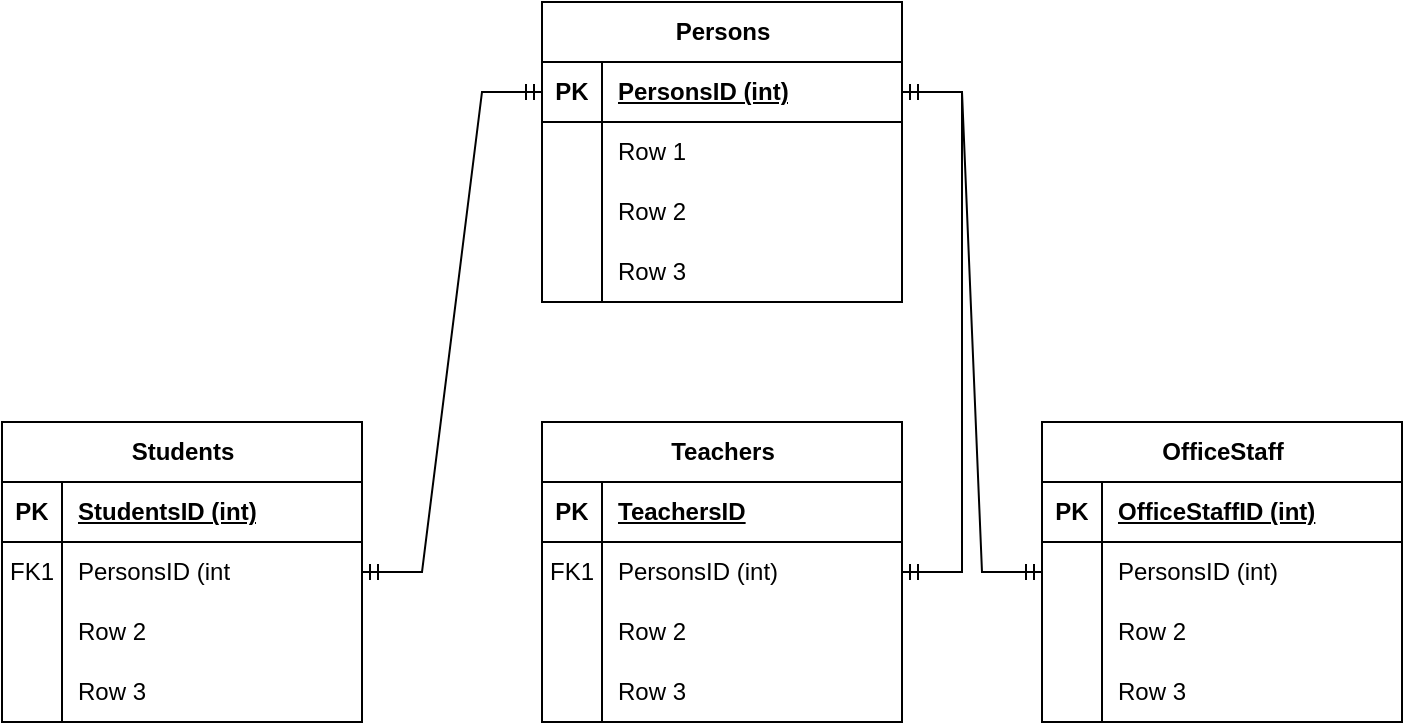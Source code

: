 <mxfile version="25.0.1">
  <diagram name="Pagina-1" id="GgQOd-XWAUa5d2z-a8O9">
    <mxGraphModel dx="794" dy="460" grid="1" gridSize="10" guides="1" tooltips="1" connect="1" arrows="1" fold="1" page="1" pageScale="1" pageWidth="827" pageHeight="1169" math="0" shadow="0">
      <root>
        <mxCell id="0" />
        <mxCell id="1" parent="0" />
        <mxCell id="bkFZzT-XS4nvWdSnfxu1-1" value="Persons" style="shape=table;startSize=30;container=1;collapsible=1;childLayout=tableLayout;fixedRows=1;rowLines=0;fontStyle=1;align=center;resizeLast=1;html=1;" vertex="1" parent="1">
          <mxGeometry x="310" y="10" width="180" height="150" as="geometry" />
        </mxCell>
        <mxCell id="bkFZzT-XS4nvWdSnfxu1-2" value="" style="shape=tableRow;horizontal=0;startSize=0;swimlaneHead=0;swimlaneBody=0;fillColor=none;collapsible=0;dropTarget=0;points=[[0,0.5],[1,0.5]];portConstraint=eastwest;top=0;left=0;right=0;bottom=1;" vertex="1" parent="bkFZzT-XS4nvWdSnfxu1-1">
          <mxGeometry y="30" width="180" height="30" as="geometry" />
        </mxCell>
        <mxCell id="bkFZzT-XS4nvWdSnfxu1-3" value="PK" style="shape=partialRectangle;connectable=0;fillColor=none;top=0;left=0;bottom=0;right=0;fontStyle=1;overflow=hidden;whiteSpace=wrap;html=1;" vertex="1" parent="bkFZzT-XS4nvWdSnfxu1-2">
          <mxGeometry width="30" height="30" as="geometry">
            <mxRectangle width="30" height="30" as="alternateBounds" />
          </mxGeometry>
        </mxCell>
        <mxCell id="bkFZzT-XS4nvWdSnfxu1-4" value="PersonsID (int)" style="shape=partialRectangle;connectable=0;fillColor=none;top=0;left=0;bottom=0;right=0;align=left;spacingLeft=6;fontStyle=5;overflow=hidden;whiteSpace=wrap;html=1;" vertex="1" parent="bkFZzT-XS4nvWdSnfxu1-2">
          <mxGeometry x="30" width="150" height="30" as="geometry">
            <mxRectangle width="150" height="30" as="alternateBounds" />
          </mxGeometry>
        </mxCell>
        <mxCell id="bkFZzT-XS4nvWdSnfxu1-5" value="" style="shape=tableRow;horizontal=0;startSize=0;swimlaneHead=0;swimlaneBody=0;fillColor=none;collapsible=0;dropTarget=0;points=[[0,0.5],[1,0.5]];portConstraint=eastwest;top=0;left=0;right=0;bottom=0;" vertex="1" parent="bkFZzT-XS4nvWdSnfxu1-1">
          <mxGeometry y="60" width="180" height="30" as="geometry" />
        </mxCell>
        <mxCell id="bkFZzT-XS4nvWdSnfxu1-6" value="" style="shape=partialRectangle;connectable=0;fillColor=none;top=0;left=0;bottom=0;right=0;editable=1;overflow=hidden;whiteSpace=wrap;html=1;" vertex="1" parent="bkFZzT-XS4nvWdSnfxu1-5">
          <mxGeometry width="30" height="30" as="geometry">
            <mxRectangle width="30" height="30" as="alternateBounds" />
          </mxGeometry>
        </mxCell>
        <mxCell id="bkFZzT-XS4nvWdSnfxu1-7" value="Row 1" style="shape=partialRectangle;connectable=0;fillColor=none;top=0;left=0;bottom=0;right=0;align=left;spacingLeft=6;overflow=hidden;whiteSpace=wrap;html=1;" vertex="1" parent="bkFZzT-XS4nvWdSnfxu1-5">
          <mxGeometry x="30" width="150" height="30" as="geometry">
            <mxRectangle width="150" height="30" as="alternateBounds" />
          </mxGeometry>
        </mxCell>
        <mxCell id="bkFZzT-XS4nvWdSnfxu1-8" value="" style="shape=tableRow;horizontal=0;startSize=0;swimlaneHead=0;swimlaneBody=0;fillColor=none;collapsible=0;dropTarget=0;points=[[0,0.5],[1,0.5]];portConstraint=eastwest;top=0;left=0;right=0;bottom=0;" vertex="1" parent="bkFZzT-XS4nvWdSnfxu1-1">
          <mxGeometry y="90" width="180" height="30" as="geometry" />
        </mxCell>
        <mxCell id="bkFZzT-XS4nvWdSnfxu1-9" value="" style="shape=partialRectangle;connectable=0;fillColor=none;top=0;left=0;bottom=0;right=0;editable=1;overflow=hidden;whiteSpace=wrap;html=1;" vertex="1" parent="bkFZzT-XS4nvWdSnfxu1-8">
          <mxGeometry width="30" height="30" as="geometry">
            <mxRectangle width="30" height="30" as="alternateBounds" />
          </mxGeometry>
        </mxCell>
        <mxCell id="bkFZzT-XS4nvWdSnfxu1-10" value="Row 2" style="shape=partialRectangle;connectable=0;fillColor=none;top=0;left=0;bottom=0;right=0;align=left;spacingLeft=6;overflow=hidden;whiteSpace=wrap;html=1;" vertex="1" parent="bkFZzT-XS4nvWdSnfxu1-8">
          <mxGeometry x="30" width="150" height="30" as="geometry">
            <mxRectangle width="150" height="30" as="alternateBounds" />
          </mxGeometry>
        </mxCell>
        <mxCell id="bkFZzT-XS4nvWdSnfxu1-11" value="" style="shape=tableRow;horizontal=0;startSize=0;swimlaneHead=0;swimlaneBody=0;fillColor=none;collapsible=0;dropTarget=0;points=[[0,0.5],[1,0.5]];portConstraint=eastwest;top=0;left=0;right=0;bottom=0;" vertex="1" parent="bkFZzT-XS4nvWdSnfxu1-1">
          <mxGeometry y="120" width="180" height="30" as="geometry" />
        </mxCell>
        <mxCell id="bkFZzT-XS4nvWdSnfxu1-12" value="" style="shape=partialRectangle;connectable=0;fillColor=none;top=0;left=0;bottom=0;right=0;editable=1;overflow=hidden;whiteSpace=wrap;html=1;" vertex="1" parent="bkFZzT-XS4nvWdSnfxu1-11">
          <mxGeometry width="30" height="30" as="geometry">
            <mxRectangle width="30" height="30" as="alternateBounds" />
          </mxGeometry>
        </mxCell>
        <mxCell id="bkFZzT-XS4nvWdSnfxu1-13" value="Row 3" style="shape=partialRectangle;connectable=0;fillColor=none;top=0;left=0;bottom=0;right=0;align=left;spacingLeft=6;overflow=hidden;whiteSpace=wrap;html=1;" vertex="1" parent="bkFZzT-XS4nvWdSnfxu1-11">
          <mxGeometry x="30" width="150" height="30" as="geometry">
            <mxRectangle width="150" height="30" as="alternateBounds" />
          </mxGeometry>
        </mxCell>
        <mxCell id="bkFZzT-XS4nvWdSnfxu1-14" value="Students" style="shape=table;startSize=30;container=1;collapsible=1;childLayout=tableLayout;fixedRows=1;rowLines=0;fontStyle=1;align=center;resizeLast=1;html=1;" vertex="1" parent="1">
          <mxGeometry x="40" y="220" width="180" height="150" as="geometry" />
        </mxCell>
        <mxCell id="bkFZzT-XS4nvWdSnfxu1-15" value="" style="shape=tableRow;horizontal=0;startSize=0;swimlaneHead=0;swimlaneBody=0;fillColor=none;collapsible=0;dropTarget=0;points=[[0,0.5],[1,0.5]];portConstraint=eastwest;top=0;left=0;right=0;bottom=1;" vertex="1" parent="bkFZzT-XS4nvWdSnfxu1-14">
          <mxGeometry y="30" width="180" height="30" as="geometry" />
        </mxCell>
        <mxCell id="bkFZzT-XS4nvWdSnfxu1-16" value="PK" style="shape=partialRectangle;connectable=0;fillColor=none;top=0;left=0;bottom=0;right=0;fontStyle=1;overflow=hidden;whiteSpace=wrap;html=1;" vertex="1" parent="bkFZzT-XS4nvWdSnfxu1-15">
          <mxGeometry width="30" height="30" as="geometry">
            <mxRectangle width="30" height="30" as="alternateBounds" />
          </mxGeometry>
        </mxCell>
        <mxCell id="bkFZzT-XS4nvWdSnfxu1-17" value="StudentsID (int)" style="shape=partialRectangle;connectable=0;fillColor=none;top=0;left=0;bottom=0;right=0;align=left;spacingLeft=6;fontStyle=5;overflow=hidden;whiteSpace=wrap;html=1;" vertex="1" parent="bkFZzT-XS4nvWdSnfxu1-15">
          <mxGeometry x="30" width="150" height="30" as="geometry">
            <mxRectangle width="150" height="30" as="alternateBounds" />
          </mxGeometry>
        </mxCell>
        <mxCell id="bkFZzT-XS4nvWdSnfxu1-18" value="" style="shape=tableRow;horizontal=0;startSize=0;swimlaneHead=0;swimlaneBody=0;fillColor=none;collapsible=0;dropTarget=0;points=[[0,0.5],[1,0.5]];portConstraint=eastwest;top=0;left=0;right=0;bottom=0;" vertex="1" parent="bkFZzT-XS4nvWdSnfxu1-14">
          <mxGeometry y="60" width="180" height="30" as="geometry" />
        </mxCell>
        <mxCell id="bkFZzT-XS4nvWdSnfxu1-19" value="FK1" style="shape=partialRectangle;connectable=0;fillColor=none;top=0;left=0;bottom=0;right=0;editable=1;overflow=hidden;whiteSpace=wrap;html=1;" vertex="1" parent="bkFZzT-XS4nvWdSnfxu1-18">
          <mxGeometry width="30" height="30" as="geometry">
            <mxRectangle width="30" height="30" as="alternateBounds" />
          </mxGeometry>
        </mxCell>
        <mxCell id="bkFZzT-XS4nvWdSnfxu1-20" value="PersonsID (int" style="shape=partialRectangle;connectable=0;fillColor=none;top=0;left=0;bottom=0;right=0;align=left;spacingLeft=6;overflow=hidden;whiteSpace=wrap;html=1;" vertex="1" parent="bkFZzT-XS4nvWdSnfxu1-18">
          <mxGeometry x="30" width="150" height="30" as="geometry">
            <mxRectangle width="150" height="30" as="alternateBounds" />
          </mxGeometry>
        </mxCell>
        <mxCell id="bkFZzT-XS4nvWdSnfxu1-21" value="" style="shape=tableRow;horizontal=0;startSize=0;swimlaneHead=0;swimlaneBody=0;fillColor=none;collapsible=0;dropTarget=0;points=[[0,0.5],[1,0.5]];portConstraint=eastwest;top=0;left=0;right=0;bottom=0;" vertex="1" parent="bkFZzT-XS4nvWdSnfxu1-14">
          <mxGeometry y="90" width="180" height="30" as="geometry" />
        </mxCell>
        <mxCell id="bkFZzT-XS4nvWdSnfxu1-22" value="" style="shape=partialRectangle;connectable=0;fillColor=none;top=0;left=0;bottom=0;right=0;editable=1;overflow=hidden;whiteSpace=wrap;html=1;" vertex="1" parent="bkFZzT-XS4nvWdSnfxu1-21">
          <mxGeometry width="30" height="30" as="geometry">
            <mxRectangle width="30" height="30" as="alternateBounds" />
          </mxGeometry>
        </mxCell>
        <mxCell id="bkFZzT-XS4nvWdSnfxu1-23" value="Row 2" style="shape=partialRectangle;connectable=0;fillColor=none;top=0;left=0;bottom=0;right=0;align=left;spacingLeft=6;overflow=hidden;whiteSpace=wrap;html=1;" vertex="1" parent="bkFZzT-XS4nvWdSnfxu1-21">
          <mxGeometry x="30" width="150" height="30" as="geometry">
            <mxRectangle width="150" height="30" as="alternateBounds" />
          </mxGeometry>
        </mxCell>
        <mxCell id="bkFZzT-XS4nvWdSnfxu1-24" value="" style="shape=tableRow;horizontal=0;startSize=0;swimlaneHead=0;swimlaneBody=0;fillColor=none;collapsible=0;dropTarget=0;points=[[0,0.5],[1,0.5]];portConstraint=eastwest;top=0;left=0;right=0;bottom=0;" vertex="1" parent="bkFZzT-XS4nvWdSnfxu1-14">
          <mxGeometry y="120" width="180" height="30" as="geometry" />
        </mxCell>
        <mxCell id="bkFZzT-XS4nvWdSnfxu1-25" value="" style="shape=partialRectangle;connectable=0;fillColor=none;top=0;left=0;bottom=0;right=0;editable=1;overflow=hidden;whiteSpace=wrap;html=1;" vertex="1" parent="bkFZzT-XS4nvWdSnfxu1-24">
          <mxGeometry width="30" height="30" as="geometry">
            <mxRectangle width="30" height="30" as="alternateBounds" />
          </mxGeometry>
        </mxCell>
        <mxCell id="bkFZzT-XS4nvWdSnfxu1-26" value="Row 3" style="shape=partialRectangle;connectable=0;fillColor=none;top=0;left=0;bottom=0;right=0;align=left;spacingLeft=6;overflow=hidden;whiteSpace=wrap;html=1;" vertex="1" parent="bkFZzT-XS4nvWdSnfxu1-24">
          <mxGeometry x="30" width="150" height="30" as="geometry">
            <mxRectangle width="150" height="30" as="alternateBounds" />
          </mxGeometry>
        </mxCell>
        <mxCell id="bkFZzT-XS4nvWdSnfxu1-27" value="Teachers" style="shape=table;startSize=30;container=1;collapsible=1;childLayout=tableLayout;fixedRows=1;rowLines=0;fontStyle=1;align=center;resizeLast=1;html=1;" vertex="1" parent="1">
          <mxGeometry x="310" y="220" width="180" height="150" as="geometry" />
        </mxCell>
        <mxCell id="bkFZzT-XS4nvWdSnfxu1-28" value="" style="shape=tableRow;horizontal=0;startSize=0;swimlaneHead=0;swimlaneBody=0;fillColor=none;collapsible=0;dropTarget=0;points=[[0,0.5],[1,0.5]];portConstraint=eastwest;top=0;left=0;right=0;bottom=1;" vertex="1" parent="bkFZzT-XS4nvWdSnfxu1-27">
          <mxGeometry y="30" width="180" height="30" as="geometry" />
        </mxCell>
        <mxCell id="bkFZzT-XS4nvWdSnfxu1-29" value="PK" style="shape=partialRectangle;connectable=0;fillColor=none;top=0;left=0;bottom=0;right=0;fontStyle=1;overflow=hidden;whiteSpace=wrap;html=1;" vertex="1" parent="bkFZzT-XS4nvWdSnfxu1-28">
          <mxGeometry width="30" height="30" as="geometry">
            <mxRectangle width="30" height="30" as="alternateBounds" />
          </mxGeometry>
        </mxCell>
        <mxCell id="bkFZzT-XS4nvWdSnfxu1-30" value="TeachersID" style="shape=partialRectangle;connectable=0;fillColor=none;top=0;left=0;bottom=0;right=0;align=left;spacingLeft=6;fontStyle=5;overflow=hidden;whiteSpace=wrap;html=1;" vertex="1" parent="bkFZzT-XS4nvWdSnfxu1-28">
          <mxGeometry x="30" width="150" height="30" as="geometry">
            <mxRectangle width="150" height="30" as="alternateBounds" />
          </mxGeometry>
        </mxCell>
        <mxCell id="bkFZzT-XS4nvWdSnfxu1-31" value="" style="shape=tableRow;horizontal=0;startSize=0;swimlaneHead=0;swimlaneBody=0;fillColor=none;collapsible=0;dropTarget=0;points=[[0,0.5],[1,0.5]];portConstraint=eastwest;top=0;left=0;right=0;bottom=0;" vertex="1" parent="bkFZzT-XS4nvWdSnfxu1-27">
          <mxGeometry y="60" width="180" height="30" as="geometry" />
        </mxCell>
        <mxCell id="bkFZzT-XS4nvWdSnfxu1-32" value="FK1" style="shape=partialRectangle;connectable=0;fillColor=none;top=0;left=0;bottom=0;right=0;editable=1;overflow=hidden;whiteSpace=wrap;html=1;" vertex="1" parent="bkFZzT-XS4nvWdSnfxu1-31">
          <mxGeometry width="30" height="30" as="geometry">
            <mxRectangle width="30" height="30" as="alternateBounds" />
          </mxGeometry>
        </mxCell>
        <mxCell id="bkFZzT-XS4nvWdSnfxu1-33" value="PersonsID (int)" style="shape=partialRectangle;connectable=0;fillColor=none;top=0;left=0;bottom=0;right=0;align=left;spacingLeft=6;overflow=hidden;whiteSpace=wrap;html=1;" vertex="1" parent="bkFZzT-XS4nvWdSnfxu1-31">
          <mxGeometry x="30" width="150" height="30" as="geometry">
            <mxRectangle width="150" height="30" as="alternateBounds" />
          </mxGeometry>
        </mxCell>
        <mxCell id="bkFZzT-XS4nvWdSnfxu1-34" value="" style="shape=tableRow;horizontal=0;startSize=0;swimlaneHead=0;swimlaneBody=0;fillColor=none;collapsible=0;dropTarget=0;points=[[0,0.5],[1,0.5]];portConstraint=eastwest;top=0;left=0;right=0;bottom=0;" vertex="1" parent="bkFZzT-XS4nvWdSnfxu1-27">
          <mxGeometry y="90" width="180" height="30" as="geometry" />
        </mxCell>
        <mxCell id="bkFZzT-XS4nvWdSnfxu1-35" value="" style="shape=partialRectangle;connectable=0;fillColor=none;top=0;left=0;bottom=0;right=0;editable=1;overflow=hidden;whiteSpace=wrap;html=1;" vertex="1" parent="bkFZzT-XS4nvWdSnfxu1-34">
          <mxGeometry width="30" height="30" as="geometry">
            <mxRectangle width="30" height="30" as="alternateBounds" />
          </mxGeometry>
        </mxCell>
        <mxCell id="bkFZzT-XS4nvWdSnfxu1-36" value="Row 2" style="shape=partialRectangle;connectable=0;fillColor=none;top=0;left=0;bottom=0;right=0;align=left;spacingLeft=6;overflow=hidden;whiteSpace=wrap;html=1;" vertex="1" parent="bkFZzT-XS4nvWdSnfxu1-34">
          <mxGeometry x="30" width="150" height="30" as="geometry">
            <mxRectangle width="150" height="30" as="alternateBounds" />
          </mxGeometry>
        </mxCell>
        <mxCell id="bkFZzT-XS4nvWdSnfxu1-37" value="" style="shape=tableRow;horizontal=0;startSize=0;swimlaneHead=0;swimlaneBody=0;fillColor=none;collapsible=0;dropTarget=0;points=[[0,0.5],[1,0.5]];portConstraint=eastwest;top=0;left=0;right=0;bottom=0;" vertex="1" parent="bkFZzT-XS4nvWdSnfxu1-27">
          <mxGeometry y="120" width="180" height="30" as="geometry" />
        </mxCell>
        <mxCell id="bkFZzT-XS4nvWdSnfxu1-38" value="" style="shape=partialRectangle;connectable=0;fillColor=none;top=0;left=0;bottom=0;right=0;editable=1;overflow=hidden;whiteSpace=wrap;html=1;" vertex="1" parent="bkFZzT-XS4nvWdSnfxu1-37">
          <mxGeometry width="30" height="30" as="geometry">
            <mxRectangle width="30" height="30" as="alternateBounds" />
          </mxGeometry>
        </mxCell>
        <mxCell id="bkFZzT-XS4nvWdSnfxu1-39" value="Row 3" style="shape=partialRectangle;connectable=0;fillColor=none;top=0;left=0;bottom=0;right=0;align=left;spacingLeft=6;overflow=hidden;whiteSpace=wrap;html=1;" vertex="1" parent="bkFZzT-XS4nvWdSnfxu1-37">
          <mxGeometry x="30" width="150" height="30" as="geometry">
            <mxRectangle width="150" height="30" as="alternateBounds" />
          </mxGeometry>
        </mxCell>
        <mxCell id="bkFZzT-XS4nvWdSnfxu1-40" value="OfficeStaff" style="shape=table;startSize=30;container=1;collapsible=1;childLayout=tableLayout;fixedRows=1;rowLines=0;fontStyle=1;align=center;resizeLast=1;html=1;" vertex="1" parent="1">
          <mxGeometry x="560" y="220" width="180" height="150" as="geometry" />
        </mxCell>
        <mxCell id="bkFZzT-XS4nvWdSnfxu1-41" value="" style="shape=tableRow;horizontal=0;startSize=0;swimlaneHead=0;swimlaneBody=0;fillColor=none;collapsible=0;dropTarget=0;points=[[0,0.5],[1,0.5]];portConstraint=eastwest;top=0;left=0;right=0;bottom=1;" vertex="1" parent="bkFZzT-XS4nvWdSnfxu1-40">
          <mxGeometry y="30" width="180" height="30" as="geometry" />
        </mxCell>
        <mxCell id="bkFZzT-XS4nvWdSnfxu1-42" value="PK" style="shape=partialRectangle;connectable=0;fillColor=none;top=0;left=0;bottom=0;right=0;fontStyle=1;overflow=hidden;whiteSpace=wrap;html=1;" vertex="1" parent="bkFZzT-XS4nvWdSnfxu1-41">
          <mxGeometry width="30" height="30" as="geometry">
            <mxRectangle width="30" height="30" as="alternateBounds" />
          </mxGeometry>
        </mxCell>
        <mxCell id="bkFZzT-XS4nvWdSnfxu1-43" value="OfficeStaffID (int)" style="shape=partialRectangle;connectable=0;fillColor=none;top=0;left=0;bottom=0;right=0;align=left;spacingLeft=6;fontStyle=5;overflow=hidden;whiteSpace=wrap;html=1;" vertex="1" parent="bkFZzT-XS4nvWdSnfxu1-41">
          <mxGeometry x="30" width="150" height="30" as="geometry">
            <mxRectangle width="150" height="30" as="alternateBounds" />
          </mxGeometry>
        </mxCell>
        <mxCell id="bkFZzT-XS4nvWdSnfxu1-44" value="" style="shape=tableRow;horizontal=0;startSize=0;swimlaneHead=0;swimlaneBody=0;fillColor=none;collapsible=0;dropTarget=0;points=[[0,0.5],[1,0.5]];portConstraint=eastwest;top=0;left=0;right=0;bottom=0;" vertex="1" parent="bkFZzT-XS4nvWdSnfxu1-40">
          <mxGeometry y="60" width="180" height="30" as="geometry" />
        </mxCell>
        <mxCell id="bkFZzT-XS4nvWdSnfxu1-45" value="" style="shape=partialRectangle;connectable=0;fillColor=none;top=0;left=0;bottom=0;right=0;editable=1;overflow=hidden;whiteSpace=wrap;html=1;" vertex="1" parent="bkFZzT-XS4nvWdSnfxu1-44">
          <mxGeometry width="30" height="30" as="geometry">
            <mxRectangle width="30" height="30" as="alternateBounds" />
          </mxGeometry>
        </mxCell>
        <mxCell id="bkFZzT-XS4nvWdSnfxu1-46" value="PersonsID (int)" style="shape=partialRectangle;connectable=0;fillColor=none;top=0;left=0;bottom=0;right=0;align=left;spacingLeft=6;overflow=hidden;whiteSpace=wrap;html=1;" vertex="1" parent="bkFZzT-XS4nvWdSnfxu1-44">
          <mxGeometry x="30" width="150" height="30" as="geometry">
            <mxRectangle width="150" height="30" as="alternateBounds" />
          </mxGeometry>
        </mxCell>
        <mxCell id="bkFZzT-XS4nvWdSnfxu1-47" value="" style="shape=tableRow;horizontal=0;startSize=0;swimlaneHead=0;swimlaneBody=0;fillColor=none;collapsible=0;dropTarget=0;points=[[0,0.5],[1,0.5]];portConstraint=eastwest;top=0;left=0;right=0;bottom=0;" vertex="1" parent="bkFZzT-XS4nvWdSnfxu1-40">
          <mxGeometry y="90" width="180" height="30" as="geometry" />
        </mxCell>
        <mxCell id="bkFZzT-XS4nvWdSnfxu1-48" value="" style="shape=partialRectangle;connectable=0;fillColor=none;top=0;left=0;bottom=0;right=0;editable=1;overflow=hidden;whiteSpace=wrap;html=1;" vertex="1" parent="bkFZzT-XS4nvWdSnfxu1-47">
          <mxGeometry width="30" height="30" as="geometry">
            <mxRectangle width="30" height="30" as="alternateBounds" />
          </mxGeometry>
        </mxCell>
        <mxCell id="bkFZzT-XS4nvWdSnfxu1-49" value="Row 2" style="shape=partialRectangle;connectable=0;fillColor=none;top=0;left=0;bottom=0;right=0;align=left;spacingLeft=6;overflow=hidden;whiteSpace=wrap;html=1;" vertex="1" parent="bkFZzT-XS4nvWdSnfxu1-47">
          <mxGeometry x="30" width="150" height="30" as="geometry">
            <mxRectangle width="150" height="30" as="alternateBounds" />
          </mxGeometry>
        </mxCell>
        <mxCell id="bkFZzT-XS4nvWdSnfxu1-50" value="" style="shape=tableRow;horizontal=0;startSize=0;swimlaneHead=0;swimlaneBody=0;fillColor=none;collapsible=0;dropTarget=0;points=[[0,0.5],[1,0.5]];portConstraint=eastwest;top=0;left=0;right=0;bottom=0;" vertex="1" parent="bkFZzT-XS4nvWdSnfxu1-40">
          <mxGeometry y="120" width="180" height="30" as="geometry" />
        </mxCell>
        <mxCell id="bkFZzT-XS4nvWdSnfxu1-51" value="" style="shape=partialRectangle;connectable=0;fillColor=none;top=0;left=0;bottom=0;right=0;editable=1;overflow=hidden;whiteSpace=wrap;html=1;" vertex="1" parent="bkFZzT-XS4nvWdSnfxu1-50">
          <mxGeometry width="30" height="30" as="geometry">
            <mxRectangle width="30" height="30" as="alternateBounds" />
          </mxGeometry>
        </mxCell>
        <mxCell id="bkFZzT-XS4nvWdSnfxu1-52" value="Row 3" style="shape=partialRectangle;connectable=0;fillColor=none;top=0;left=0;bottom=0;right=0;align=left;spacingLeft=6;overflow=hidden;whiteSpace=wrap;html=1;" vertex="1" parent="bkFZzT-XS4nvWdSnfxu1-50">
          <mxGeometry x="30" width="150" height="30" as="geometry">
            <mxRectangle width="150" height="30" as="alternateBounds" />
          </mxGeometry>
        </mxCell>
        <mxCell id="bkFZzT-XS4nvWdSnfxu1-53" value="" style="edgeStyle=entityRelationEdgeStyle;fontSize=12;html=1;endArrow=ERmandOne;startArrow=ERmandOne;rounded=0;" edge="1" parent="1" source="bkFZzT-XS4nvWdSnfxu1-18" target="bkFZzT-XS4nvWdSnfxu1-2">
          <mxGeometry width="100" height="100" relative="1" as="geometry">
            <mxPoint x="180" y="180" as="sourcePoint" />
            <mxPoint x="280" y="80" as="targetPoint" />
          </mxGeometry>
        </mxCell>
        <mxCell id="bkFZzT-XS4nvWdSnfxu1-54" value="" style="edgeStyle=entityRelationEdgeStyle;fontSize=12;html=1;endArrow=ERmandOne;startArrow=ERmandOne;rounded=0;" edge="1" parent="1" source="bkFZzT-XS4nvWdSnfxu1-31" target="bkFZzT-XS4nvWdSnfxu1-2">
          <mxGeometry width="100" height="100" relative="1" as="geometry">
            <mxPoint x="230" y="305" as="sourcePoint" />
            <mxPoint x="320" y="65" as="targetPoint" />
          </mxGeometry>
        </mxCell>
        <mxCell id="bkFZzT-XS4nvWdSnfxu1-55" value="" style="edgeStyle=entityRelationEdgeStyle;fontSize=12;html=1;endArrow=ERmandOne;startArrow=ERmandOne;rounded=0;" edge="1" parent="1" source="bkFZzT-XS4nvWdSnfxu1-44" target="bkFZzT-XS4nvWdSnfxu1-2">
          <mxGeometry width="100" height="100" relative="1" as="geometry">
            <mxPoint x="500" y="305" as="sourcePoint" />
            <mxPoint x="500" y="65" as="targetPoint" />
          </mxGeometry>
        </mxCell>
      </root>
    </mxGraphModel>
  </diagram>
</mxfile>
